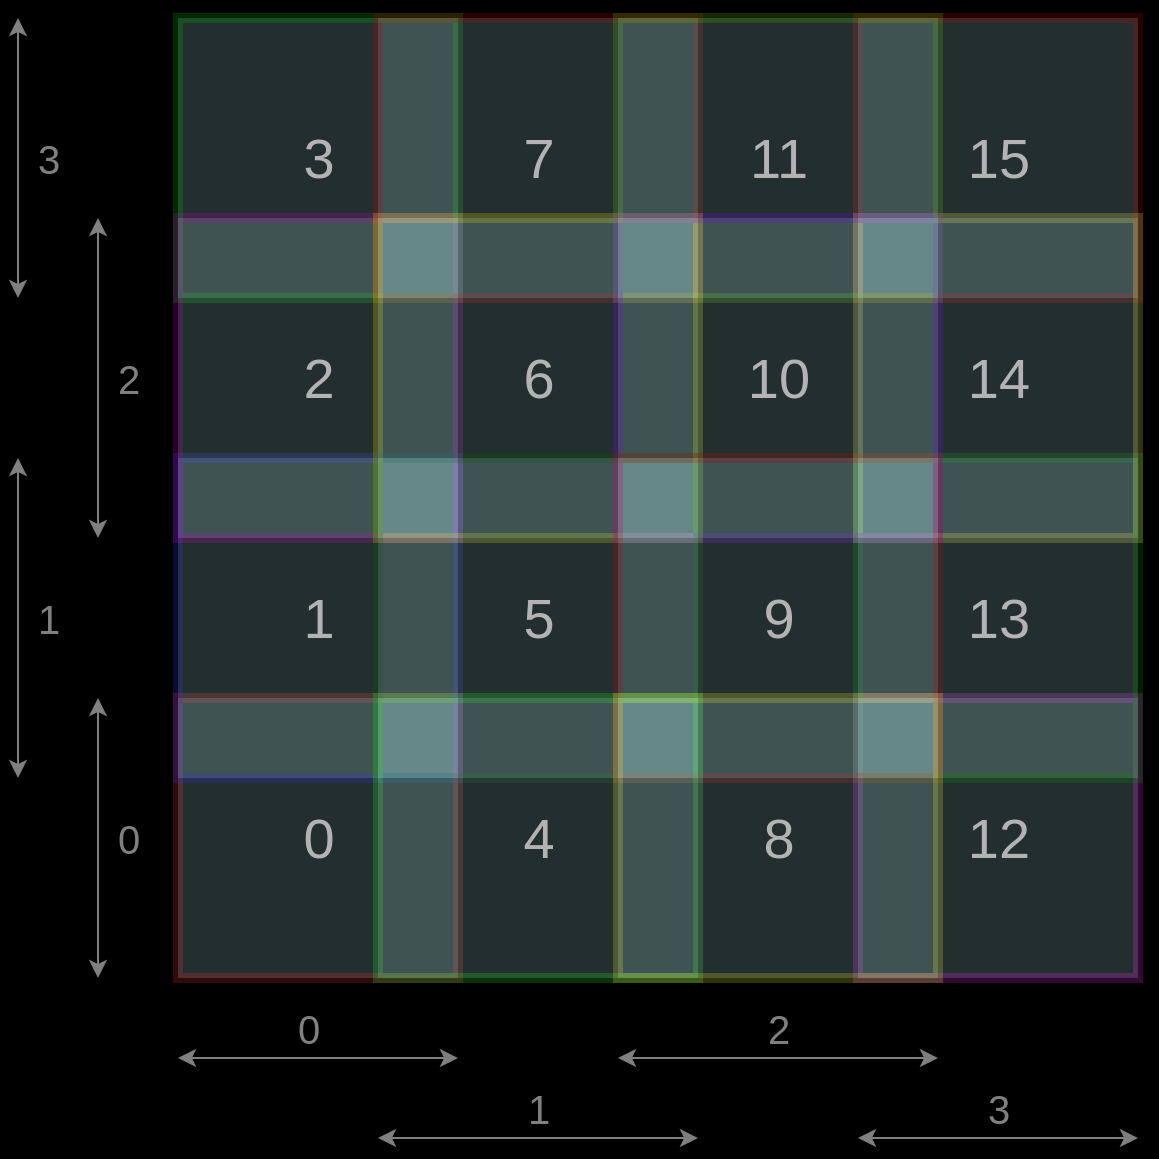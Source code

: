 <mxfile version="16.5.1" type="device" pages="3"><diagram id="4Tep4b-pcYhLLgHeNrJx" name="Page-1"><mxGraphModel dx="1422" dy="878" grid="0" gridSize="10" guides="1" tooltips="1" connect="1" arrows="1" fold="1" page="1" pageScale="1" pageWidth="1169" pageHeight="827" background="#000000" math="0" shadow="0"><root><mxCell id="0"/><mxCell id="1" parent="0"/><mxCell id="aoGlO99CDFNKqplahdzo-9" value="" style="whiteSpace=wrap;html=1;aspect=fixed;shadow=0;strokeColor=#FF3333;strokeWidth=5;fillColor=#b0e3e6;opacity=20;glass=0;rounded=0;gradientColor=none;" parent="1" vertex="1"><mxGeometry x="160" y="460" width="140" height="140" as="geometry"/></mxCell><mxCell id="aoGlO99CDFNKqplahdzo-13" value="" style="whiteSpace=wrap;html=1;aspect=fixed;shadow=0;strokeColor=#00CC00;strokeWidth=5;fillColor=#b0e3e6;opacity=20;rounded=0;" parent="1" vertex="1"><mxGeometry x="160" y="120" width="140" height="140" as="geometry"/></mxCell><mxCell id="aoGlO99CDFNKqplahdzo-18" value="" style="whiteSpace=wrap;html=1;aspect=fixed;shadow=0;strokeColor=#FF33FF;strokeWidth=5;fillColor=#b0e3e6;opacity=20;rounded=0;" parent="1" vertex="1"><mxGeometry x="500" y="460" width="140" height="140" as="geometry"/></mxCell><mxCell id="aoGlO99CDFNKqplahdzo-19" value="" style="whiteSpace=wrap;html=1;aspect=fixed;shadow=0;strokeColor=#CC0000;strokeWidth=5;fillColor=#b0e3e6;opacity=20;rounded=0;" parent="1" vertex="1"><mxGeometry x="500" y="120" width="140" height="140" as="geometry"/></mxCell><mxCell id="aoGlO99CDFNKqplahdzo-23" value="" style="rounded=0;whiteSpace=wrap;html=1;shadow=0;strokeColor=#3333FF;strokeWidth=5;fillColor=#b0e3e6;opacity=20;" parent="1" vertex="1"><mxGeometry x="160" y="340" width="140" height="160" as="geometry"/></mxCell><mxCell id="aoGlO99CDFNKqplahdzo-24" value="" style="rounded=0;whiteSpace=wrap;html=1;shadow=0;strokeColor=#009900;strokeWidth=5;fillColor=#b0e3e6;opacity=20;" parent="1" vertex="1"><mxGeometry x="500" y="340" width="140" height="160" as="geometry"/></mxCell><mxCell id="aoGlO99CDFNKqplahdzo-26" value="" style="rounded=0;whiteSpace=wrap;html=1;shadow=0;strokeColor=#CC00CC;strokeWidth=5;fillColor=#b0e3e6;opacity=20;" parent="1" vertex="1"><mxGeometry x="160" y="220" width="140" height="160" as="geometry"/></mxCell><mxCell id="aoGlO99CDFNKqplahdzo-27" value="" style="rounded=0;whiteSpace=wrap;html=1;shadow=0;strokeColor=#FFFF66;strokeWidth=5;fillColor=#b0e3e6;opacity=20;" parent="1" vertex="1"><mxGeometry x="500" y="220" width="140" height="160" as="geometry"/></mxCell><mxCell id="aoGlO99CDFNKqplahdzo-29" value="" style="rounded=0;whiteSpace=wrap;html=1;shadow=0;strokeColor=#CC0000;strokeWidth=5;fillColor=#b0e3e6;opacity=20;" parent="1" vertex="1"><mxGeometry x="260" y="120" width="160" height="140" as="geometry"/></mxCell><mxCell id="aoGlO99CDFNKqplahdzo-30" value="" style="rounded=0;whiteSpace=wrap;html=1;shadow=0;strokeColor=#66CC00;strokeWidth=5;fillColor=#b0e3e6;opacity=20;" parent="1" vertex="1"><mxGeometry x="380" y="120" width="160" height="140" as="geometry"/></mxCell><mxCell id="aoGlO99CDFNKqplahdzo-31" value="" style="rounded=0;whiteSpace=wrap;html=1;shadow=0;strokeColor=#FFFF00;strokeWidth=5;fillColor=#b0e3e6;opacity=20;" parent="1" vertex="1"><mxGeometry x="260" y="220" width="160" height="160" as="geometry"/></mxCell><mxCell id="aoGlO99CDFNKqplahdzo-32" value="" style="rounded=0;whiteSpace=wrap;html=1;shadow=0;strokeColor=#7F00FF;strokeWidth=5;fillColor=#b0e3e6;opacity=20;" parent="1" vertex="1"><mxGeometry x="380" y="220" width="160" height="160" as="geometry"/></mxCell><mxCell id="aoGlO99CDFNKqplahdzo-33" value="" style="rounded=0;whiteSpace=wrap;html=1;shadow=0;strokeColor=#006600;strokeWidth=5;fillColor=#b0e3e6;opacity=20;labelBorderColor=none;" parent="1" vertex="1"><mxGeometry x="260" y="340" width="160" height="160" as="geometry"/></mxCell><mxCell id="aoGlO99CDFNKqplahdzo-34" value="" style="rounded=0;whiteSpace=wrap;html=1;shadow=0;strokeColor=#CC0000;strokeWidth=5;fillColor=#b0e3e6;opacity=20;" parent="1" vertex="1"><mxGeometry x="380" y="340" width="160" height="160" as="geometry"/></mxCell><mxCell id="aoGlO99CDFNKqplahdzo-35" value="" style="rounded=0;whiteSpace=wrap;html=1;shadow=0;strokeColor=#33FF33;strokeWidth=5;fillColor=#b0e3e6;opacity=20;" parent="1" vertex="1"><mxGeometry x="260" y="460" width="160" height="140" as="geometry"/></mxCell><mxCell id="aoGlO99CDFNKqplahdzo-36" value="" style="rounded=0;whiteSpace=wrap;html=1;shadow=0;strokeColor=#FFFF33;strokeWidth=5;fillColor=#b0e3e6;opacity=20;" parent="1" vertex="1"><mxGeometry x="380" y="460" width="160" height="140" as="geometry"/></mxCell><mxCell id="aoGlO99CDFNKqplahdzo-37" value="" style="endArrow=classic;startArrow=classic;html=1;shadow=0;strokeColor=#808080;" parent="1" edge="1"><mxGeometry width="50" height="50" relative="1" as="geometry"><mxPoint x="160" y="640" as="sourcePoint"/><mxPoint x="300" y="640" as="targetPoint"/><Array as="points"/></mxGeometry></mxCell><mxCell id="aoGlO99CDFNKqplahdzo-38" value="" style="endArrow=classic;startArrow=classic;html=1;shadow=0;strokeColor=#808080;" parent="1" edge="1"><mxGeometry width="50" height="50" relative="1" as="geometry"><mxPoint x="500" y="680" as="sourcePoint"/><mxPoint x="640" y="680" as="targetPoint"/><Array as="points"/></mxGeometry></mxCell><mxCell id="aoGlO99CDFNKqplahdzo-39" value="" style="endArrow=classic;startArrow=classic;html=1;shadow=0;strokeColor=#808080;" parent="1" edge="1"><mxGeometry width="50" height="50" relative="1" as="geometry"><mxPoint x="380" y="640" as="sourcePoint"/><mxPoint x="540" y="640" as="targetPoint"/><Array as="points"/></mxGeometry></mxCell><mxCell id="aoGlO99CDFNKqplahdzo-40" value="" style="endArrow=classic;startArrow=classic;html=1;shadow=0;strokeColor=#808080;" parent="1" edge="1"><mxGeometry width="50" height="50" relative="1" as="geometry"><mxPoint x="260" y="680" as="sourcePoint"/><mxPoint x="420" y="680" as="targetPoint"/><Array as="points"/></mxGeometry></mxCell><mxCell id="aoGlO99CDFNKqplahdzo-48" value="" style="endArrow=classic;startArrow=classic;html=1;shadow=0;strokeColor=#808080;" parent="1" edge="1"><mxGeometry width="50" height="50" relative="1" as="geometry"><mxPoint x="120.0" y="600" as="sourcePoint"/><mxPoint x="120.0" y="460" as="targetPoint"/><Array as="points"/></mxGeometry></mxCell><mxCell id="aoGlO99CDFNKqplahdzo-49" value="" style="endArrow=classic;startArrow=classic;html=1;shadow=0;strokeColor=#808080;" parent="1" edge="1"><mxGeometry width="50" height="50" relative="1" as="geometry"><mxPoint x="80.0" y="260" as="sourcePoint"/><mxPoint x="80.0" y="120" as="targetPoint"/><Array as="points"/></mxGeometry></mxCell><mxCell id="aoGlO99CDFNKqplahdzo-50" value="" style="endArrow=classic;startArrow=classic;html=1;shadow=0;strokeColor=#808080;" parent="1" edge="1"><mxGeometry width="50" height="50" relative="1" as="geometry"><mxPoint x="120.0" y="380" as="sourcePoint"/><mxPoint x="120.0" y="220" as="targetPoint"/><Array as="points"/></mxGeometry></mxCell><mxCell id="aoGlO99CDFNKqplahdzo-51" value="" style="endArrow=classic;startArrow=classic;html=1;shadow=0;strokeColor=#808080;" parent="1" edge="1"><mxGeometry width="50" height="50" relative="1" as="geometry"><mxPoint x="80.0" y="500" as="sourcePoint"/><mxPoint x="80.0" y="340" as="targetPoint"/><Array as="points"/></mxGeometry></mxCell><mxCell id="aoGlO99CDFNKqplahdzo-53" value="0" style="text;html=1;align=center;verticalAlign=middle;resizable=0;points=[];autosize=1;strokeColor=none;fillColor=none;fontSize=20;fontColor=#808080;" parent="1" vertex="1"><mxGeometry x="210" y="610" width="30" height="30" as="geometry"/></mxCell><mxCell id="aoGlO99CDFNKqplahdzo-54" value="1" style="text;html=1;align=center;verticalAlign=middle;resizable=0;points=[];autosize=1;strokeColor=none;fillColor=none;fontSize=20;fontColor=#808080;" parent="1" vertex="1"><mxGeometry x="325" y="650" width="30" height="30" as="geometry"/></mxCell><mxCell id="aoGlO99CDFNKqplahdzo-55" value="2" style="text;html=1;align=center;verticalAlign=middle;resizable=0;points=[];autosize=1;strokeColor=none;fillColor=none;fontSize=20;fontColor=#808080;" parent="1" vertex="1"><mxGeometry x="445" y="610" width="30" height="30" as="geometry"/></mxCell><mxCell id="aoGlO99CDFNKqplahdzo-56" value="3" style="text;html=1;align=center;verticalAlign=middle;resizable=0;points=[];autosize=1;strokeColor=none;fillColor=none;fontSize=20;fontColor=#808080;" parent="1" vertex="1"><mxGeometry x="555" y="650" width="30" height="30" as="geometry"/></mxCell><mxCell id="aoGlO99CDFNKqplahdzo-57" value="0" style="text;html=1;align=center;verticalAlign=middle;resizable=0;points=[];autosize=1;strokeColor=none;fillColor=none;fontSize=20;fontColor=#808080;" parent="1" vertex="1"><mxGeometry x="120" y="515" width="30" height="30" as="geometry"/></mxCell><mxCell id="aoGlO99CDFNKqplahdzo-58" value="1" style="text;html=1;align=center;verticalAlign=middle;resizable=0;points=[];autosize=1;strokeColor=none;fillColor=none;fontSize=20;fontColor=#808080;" parent="1" vertex="1"><mxGeometry x="80" y="405" width="30" height="30" as="geometry"/></mxCell><mxCell id="aoGlO99CDFNKqplahdzo-59" value="2" style="text;html=1;align=center;verticalAlign=middle;resizable=0;points=[];autosize=1;strokeColor=none;fillColor=none;fontSize=20;fontColor=#808080;" parent="1" vertex="1"><mxGeometry x="120" y="285" width="30" height="30" as="geometry"/></mxCell><mxCell id="aoGlO99CDFNKqplahdzo-60" value="3" style="text;html=1;align=center;verticalAlign=middle;resizable=0;points=[];autosize=1;strokeColor=none;fillColor=none;fontSize=20;fontColor=#808080;" parent="1" vertex="1"><mxGeometry x="80" y="175" width="30" height="30" as="geometry"/></mxCell><mxCell id="aoGlO99CDFNKqplahdzo-61" value="0" style="text;html=1;align=center;verticalAlign=middle;resizable=0;points=[];autosize=1;strokeColor=none;fillColor=none;fontSize=28;fontColor=#B3B3B3;" parent="1" vertex="1"><mxGeometry x="215" y="510" width="30" height="40" as="geometry"/></mxCell><mxCell id="aoGlO99CDFNKqplahdzo-62" value="4" style="text;html=1;align=center;verticalAlign=middle;resizable=0;points=[];autosize=1;strokeColor=none;fillColor=none;fontSize=28;fontColor=#B3B3B3;" parent="1" vertex="1"><mxGeometry x="325" y="510" width="30" height="40" as="geometry"/></mxCell><mxCell id="aoGlO99CDFNKqplahdzo-63" value="8" style="text;html=1;align=center;verticalAlign=middle;resizable=0;points=[];autosize=1;strokeColor=none;fillColor=none;fontSize=28;fontColor=#B3B3B3;" parent="1" vertex="1"><mxGeometry x="445" y="510" width="30" height="40" as="geometry"/></mxCell><mxCell id="aoGlO99CDFNKqplahdzo-64" value="12" style="text;html=1;align=center;verticalAlign=middle;resizable=0;points=[];autosize=1;strokeColor=none;fillColor=none;fontSize=28;fontColor=#B3B3B3;" parent="1" vertex="1"><mxGeometry x="545" y="510" width="50" height="40" as="geometry"/></mxCell><mxCell id="aoGlO99CDFNKqplahdzo-65" value="1" style="text;html=1;align=center;verticalAlign=middle;resizable=0;points=[];autosize=1;strokeColor=none;fillColor=none;fontSize=28;fontColor=#B3B3B3;" parent="1" vertex="1"><mxGeometry x="215" y="400" width="30" height="40" as="geometry"/></mxCell><mxCell id="aoGlO99CDFNKqplahdzo-66" value="5" style="text;html=1;align=center;verticalAlign=middle;resizable=0;points=[];autosize=1;strokeColor=none;fillColor=none;fontSize=28;fontColor=#B3B3B3;" parent="1" vertex="1"><mxGeometry x="325" y="400" width="30" height="40" as="geometry"/></mxCell><mxCell id="aoGlO99CDFNKqplahdzo-67" value="9" style="text;html=1;align=center;verticalAlign=middle;resizable=0;points=[];autosize=1;strokeColor=none;fillColor=none;fontSize=28;fontColor=#B3B3B3;" parent="1" vertex="1"><mxGeometry x="445" y="400" width="30" height="40" as="geometry"/></mxCell><mxCell id="aoGlO99CDFNKqplahdzo-68" value="13" style="text;html=1;align=center;verticalAlign=middle;resizable=0;points=[];autosize=1;strokeColor=none;fillColor=none;fontSize=28;fontColor=#B3B3B3;" parent="1" vertex="1"><mxGeometry x="545" y="400" width="50" height="40" as="geometry"/></mxCell><mxCell id="aoGlO99CDFNKqplahdzo-69" value="2" style="text;html=1;align=center;verticalAlign=middle;resizable=0;points=[];autosize=1;strokeColor=none;fillColor=none;fontSize=28;fontColor=#B3B3B3;" parent="1" vertex="1"><mxGeometry x="215" y="280" width="30" height="40" as="geometry"/></mxCell><mxCell id="aoGlO99CDFNKqplahdzo-70" value="6" style="text;html=1;align=center;verticalAlign=middle;resizable=0;points=[];autosize=1;strokeColor=none;fillColor=none;fontSize=28;fontColor=#B3B3B3;" parent="1" vertex="1"><mxGeometry x="325" y="280" width="30" height="40" as="geometry"/></mxCell><mxCell id="aoGlO99CDFNKqplahdzo-71" value="10" style="text;html=1;align=center;verticalAlign=middle;resizable=0;points=[];autosize=1;strokeColor=none;fillColor=none;fontSize=28;fontColor=#B3B3B3;" parent="1" vertex="1"><mxGeometry x="435" y="280" width="50" height="40" as="geometry"/></mxCell><mxCell id="aoGlO99CDFNKqplahdzo-72" value="14" style="text;html=1;align=center;verticalAlign=middle;resizable=0;points=[];autosize=1;strokeColor=none;fillColor=none;fontSize=28;fontColor=#B3B3B3;" parent="1" vertex="1"><mxGeometry x="545" y="280" width="50" height="40" as="geometry"/></mxCell><mxCell id="aoGlO99CDFNKqplahdzo-73" value="3" style="text;html=1;align=center;verticalAlign=middle;resizable=0;points=[];autosize=1;strokeColor=none;fillColor=none;fontSize=28;fontColor=#B3B3B3;" parent="1" vertex="1"><mxGeometry x="215" y="170" width="30" height="40" as="geometry"/></mxCell><mxCell id="aoGlO99CDFNKqplahdzo-74" value="7" style="text;html=1;align=center;verticalAlign=middle;resizable=0;points=[];autosize=1;strokeColor=none;fillColor=none;fontSize=28;fontColor=#B3B3B3;" parent="1" vertex="1"><mxGeometry x="325" y="170" width="30" height="40" as="geometry"/></mxCell><mxCell id="aoGlO99CDFNKqplahdzo-75" value="11" style="text;html=1;align=center;verticalAlign=middle;resizable=0;points=[];autosize=1;strokeColor=none;fillColor=none;fontSize=28;fontColor=#B3B3B3;" parent="1" vertex="1"><mxGeometry x="440" y="170" width="40" height="40" as="geometry"/></mxCell><mxCell id="aoGlO99CDFNKqplahdzo-76" value="15" style="text;html=1;align=center;verticalAlign=middle;resizable=0;points=[];autosize=1;strokeColor=none;fillColor=none;fontSize=28;fontColor=#B3B3B3;" parent="1" vertex="1"><mxGeometry x="545" y="170" width="50" height="40" as="geometry"/></mxCell></root></mxGraphModel></diagram><diagram name="Page-2" id="KUk2ACWIil43yJ_tOhFb"><mxGraphModel dx="1422" dy="878" grid="0" gridSize="10" guides="1" tooltips="1" connect="1" arrows="1" fold="1" page="1" pageScale="1" pageWidth="1169" pageHeight="827" background="#000000" math="0" shadow="0"><root><mxCell id="bwBOE135o0wiPsctDuS3-0"/><mxCell id="bwBOE135o0wiPsctDuS3-1" parent="bwBOE135o0wiPsctDuS3-0"/><mxCell id="bwBOE135o0wiPsctDuS3-2" value="" style="whiteSpace=wrap;html=1;aspect=fixed;shadow=0;strokeColor=#FF3333;strokeWidth=5;fillColor=#b0e3e6;opacity=20;glass=0;rounded=0;gradientColor=none;" parent="bwBOE135o0wiPsctDuS3-1" vertex="1"><mxGeometry x="160" y="460" width="140" height="140" as="geometry"/></mxCell><mxCell id="bwBOE135o0wiPsctDuS3-3" value="" style="whiteSpace=wrap;html=1;aspect=fixed;shadow=0;strokeColor=#00CC00;strokeWidth=5;fillColor=#b0e3e6;opacity=20;rounded=0;" parent="bwBOE135o0wiPsctDuS3-1" vertex="1"><mxGeometry x="160" y="120" width="140" height="140" as="geometry"/></mxCell><mxCell id="bwBOE135o0wiPsctDuS3-4" value="" style="whiteSpace=wrap;html=1;aspect=fixed;shadow=0;strokeColor=#FF33FF;strokeWidth=5;fillColor=#b0e3e6;opacity=20;rounded=0;" parent="bwBOE135o0wiPsctDuS3-1" vertex="1"><mxGeometry x="500" y="460" width="140" height="140" as="geometry"/></mxCell><mxCell id="bwBOE135o0wiPsctDuS3-5" value="" style="whiteSpace=wrap;html=1;aspect=fixed;shadow=0;strokeColor=#CC0000;strokeWidth=5;fillColor=#b0e3e6;opacity=20;rounded=0;" parent="bwBOE135o0wiPsctDuS3-1" vertex="1"><mxGeometry x="500" y="120" width="140" height="140" as="geometry"/></mxCell><mxCell id="bwBOE135o0wiPsctDuS3-6" value="" style="rounded=0;whiteSpace=wrap;html=1;shadow=0;strokeColor=#3333FF;strokeWidth=5;fillColor=#b0e3e6;opacity=20;" parent="bwBOE135o0wiPsctDuS3-1" vertex="1"><mxGeometry x="160" y="340" width="140" height="160" as="geometry"/></mxCell><mxCell id="bwBOE135o0wiPsctDuS3-7" value="" style="rounded=0;whiteSpace=wrap;html=1;shadow=0;strokeColor=#009900;strokeWidth=5;fillColor=#b0e3e6;opacity=20;" parent="bwBOE135o0wiPsctDuS3-1" vertex="1"><mxGeometry x="500" y="340" width="140" height="160" as="geometry"/></mxCell><mxCell id="bwBOE135o0wiPsctDuS3-8" value="" style="rounded=0;whiteSpace=wrap;html=1;shadow=0;strokeColor=#CC00CC;strokeWidth=5;fillColor=#b0e3e6;opacity=20;" parent="bwBOE135o0wiPsctDuS3-1" vertex="1"><mxGeometry x="160" y="220" width="140" height="160" as="geometry"/></mxCell><mxCell id="bwBOE135o0wiPsctDuS3-9" value="" style="rounded=0;whiteSpace=wrap;html=1;shadow=0;strokeColor=#FFFF66;strokeWidth=5;fillColor=#b0e3e6;opacity=20;" parent="bwBOE135o0wiPsctDuS3-1" vertex="1"><mxGeometry x="500" y="220" width="140" height="160" as="geometry"/></mxCell><mxCell id="bwBOE135o0wiPsctDuS3-10" value="" style="rounded=0;whiteSpace=wrap;html=1;shadow=0;strokeColor=#CC0000;strokeWidth=5;fillColor=#b0e3e6;opacity=20;" parent="bwBOE135o0wiPsctDuS3-1" vertex="1"><mxGeometry x="260" y="120" width="160" height="140" as="geometry"/></mxCell><mxCell id="bwBOE135o0wiPsctDuS3-11" value="" style="rounded=0;whiteSpace=wrap;html=1;shadow=0;strokeColor=#66CC00;strokeWidth=5;fillColor=#b0e3e6;opacity=20;" parent="bwBOE135o0wiPsctDuS3-1" vertex="1"><mxGeometry x="380" y="120" width="160" height="140" as="geometry"/></mxCell><mxCell id="bwBOE135o0wiPsctDuS3-12" value="" style="rounded=0;whiteSpace=wrap;html=1;shadow=0;strokeColor=#FFFF00;strokeWidth=5;fillColor=#b0e3e6;opacity=20;" parent="bwBOE135o0wiPsctDuS3-1" vertex="1"><mxGeometry x="260" y="220" width="160" height="160" as="geometry"/></mxCell><mxCell id="bwBOE135o0wiPsctDuS3-13" value="" style="rounded=0;whiteSpace=wrap;html=1;shadow=0;strokeColor=#7F00FF;strokeWidth=5;fillColor=#b0e3e6;opacity=20;" parent="bwBOE135o0wiPsctDuS3-1" vertex="1"><mxGeometry x="380" y="220" width="160" height="160" as="geometry"/></mxCell><mxCell id="bwBOE135o0wiPsctDuS3-14" value="" style="rounded=0;whiteSpace=wrap;html=1;shadow=0;strokeColor=#006600;strokeWidth=5;fillColor=#b0e3e6;opacity=20;labelBorderColor=none;" parent="bwBOE135o0wiPsctDuS3-1" vertex="1"><mxGeometry x="260" y="340" width="160" height="160" as="geometry"/></mxCell><mxCell id="bwBOE135o0wiPsctDuS3-15" value="" style="rounded=0;whiteSpace=wrap;html=1;shadow=0;strokeColor=#CC0000;strokeWidth=5;fillColor=#b0e3e6;opacity=20;" parent="bwBOE135o0wiPsctDuS3-1" vertex="1"><mxGeometry x="380" y="340" width="160" height="160" as="geometry"/></mxCell><mxCell id="bwBOE135o0wiPsctDuS3-16" value="" style="rounded=0;whiteSpace=wrap;html=1;shadow=0;strokeColor=#33FF33;strokeWidth=5;fillColor=#b0e3e6;opacity=20;" parent="bwBOE135o0wiPsctDuS3-1" vertex="1"><mxGeometry x="260" y="460" width="160" height="140" as="geometry"/></mxCell><mxCell id="bwBOE135o0wiPsctDuS3-17" value="" style="rounded=0;whiteSpace=wrap;html=1;shadow=0;strokeColor=#FFFF33;strokeWidth=5;fillColor=#b0e3e6;opacity=20;" parent="bwBOE135o0wiPsctDuS3-1" vertex="1"><mxGeometry x="380" y="460" width="160" height="140" as="geometry"/></mxCell><mxCell id="bwBOE135o0wiPsctDuS3-18" value="" style="endArrow=classic;startArrow=classic;html=1;shadow=0;strokeColor=#808080;" parent="bwBOE135o0wiPsctDuS3-1" edge="1"><mxGeometry width="50" height="50" relative="1" as="geometry"><mxPoint x="160" y="640" as="sourcePoint"/><mxPoint x="300" y="640" as="targetPoint"/><Array as="points"/></mxGeometry></mxCell><mxCell id="bwBOE135o0wiPsctDuS3-19" value="" style="endArrow=classic;startArrow=classic;html=1;shadow=0;strokeColor=#808080;" parent="bwBOE135o0wiPsctDuS3-1" edge="1"><mxGeometry width="50" height="50" relative="1" as="geometry"><mxPoint x="500" y="680" as="sourcePoint"/><mxPoint x="640" y="680" as="targetPoint"/><Array as="points"/></mxGeometry></mxCell><mxCell id="bwBOE135o0wiPsctDuS3-20" value="" style="endArrow=classic;startArrow=classic;html=1;shadow=0;strokeColor=#808080;" parent="bwBOE135o0wiPsctDuS3-1" edge="1"><mxGeometry width="50" height="50" relative="1" as="geometry"><mxPoint x="380" y="640" as="sourcePoint"/><mxPoint x="540" y="640" as="targetPoint"/><Array as="points"/></mxGeometry></mxCell><mxCell id="bwBOE135o0wiPsctDuS3-21" value="" style="endArrow=classic;startArrow=classic;html=1;shadow=0;strokeColor=#808080;" parent="bwBOE135o0wiPsctDuS3-1" edge="1"><mxGeometry width="50" height="50" relative="1" as="geometry"><mxPoint x="260" y="680" as="sourcePoint"/><mxPoint x="420" y="680" as="targetPoint"/><Array as="points"/></mxGeometry></mxCell><mxCell id="bwBOE135o0wiPsctDuS3-22" value="" style="endArrow=classic;startArrow=classic;html=1;shadow=0;strokeColor=#808080;" parent="bwBOE135o0wiPsctDuS3-1" edge="1"><mxGeometry width="50" height="50" relative="1" as="geometry"><mxPoint x="120.0" y="600" as="sourcePoint"/><mxPoint x="120.0" y="460" as="targetPoint"/><Array as="points"/></mxGeometry></mxCell><mxCell id="bwBOE135o0wiPsctDuS3-23" value="" style="endArrow=classic;startArrow=classic;html=1;shadow=0;strokeColor=#808080;" parent="bwBOE135o0wiPsctDuS3-1" edge="1"><mxGeometry width="50" height="50" relative="1" as="geometry"><mxPoint x="80.0" y="260" as="sourcePoint"/><mxPoint x="80.0" y="120" as="targetPoint"/><Array as="points"/></mxGeometry></mxCell><mxCell id="bwBOE135o0wiPsctDuS3-24" value="" style="endArrow=classic;startArrow=classic;html=1;shadow=0;strokeColor=#808080;" parent="bwBOE135o0wiPsctDuS3-1" edge="1"><mxGeometry width="50" height="50" relative="1" as="geometry"><mxPoint x="120.0" y="380" as="sourcePoint"/><mxPoint x="120.0" y="220" as="targetPoint"/><Array as="points"/></mxGeometry></mxCell><mxCell id="bwBOE135o0wiPsctDuS3-25" value="" style="endArrow=classic;startArrow=classic;html=1;shadow=0;strokeColor=#808080;" parent="bwBOE135o0wiPsctDuS3-1" edge="1"><mxGeometry width="50" height="50" relative="1" as="geometry"><mxPoint x="80.0" y="500" as="sourcePoint"/><mxPoint x="80.0" y="340" as="targetPoint"/><Array as="points"/></mxGeometry></mxCell><mxCell id="bwBOE135o0wiPsctDuS3-26" value="0" style="text;html=1;align=center;verticalAlign=middle;resizable=0;points=[];autosize=1;strokeColor=none;fillColor=none;fontSize=20;fontColor=#808080;" parent="bwBOE135o0wiPsctDuS3-1" vertex="1"><mxGeometry x="210" y="610" width="30" height="30" as="geometry"/></mxCell><mxCell id="bwBOE135o0wiPsctDuS3-27" value="1" style="text;html=1;align=center;verticalAlign=middle;resizable=0;points=[];autosize=1;strokeColor=none;fillColor=none;fontSize=20;fontColor=#808080;" parent="bwBOE135o0wiPsctDuS3-1" vertex="1"><mxGeometry x="325" y="650" width="30" height="30" as="geometry"/></mxCell><mxCell id="bwBOE135o0wiPsctDuS3-28" value="2" style="text;html=1;align=center;verticalAlign=middle;resizable=0;points=[];autosize=1;strokeColor=none;fillColor=none;fontSize=20;fontColor=#808080;" parent="bwBOE135o0wiPsctDuS3-1" vertex="1"><mxGeometry x="445" y="610" width="30" height="30" as="geometry"/></mxCell><mxCell id="bwBOE135o0wiPsctDuS3-29" value="3" style="text;html=1;align=center;verticalAlign=middle;resizable=0;points=[];autosize=1;strokeColor=none;fillColor=none;fontSize=20;fontColor=#808080;" parent="bwBOE135o0wiPsctDuS3-1" vertex="1"><mxGeometry x="555" y="650" width="30" height="30" as="geometry"/></mxCell><mxCell id="bwBOE135o0wiPsctDuS3-30" value="0" style="text;html=1;align=center;verticalAlign=middle;resizable=0;points=[];autosize=1;strokeColor=none;fillColor=none;fontSize=20;fontColor=#808080;" parent="bwBOE135o0wiPsctDuS3-1" vertex="1"><mxGeometry x="120" y="515" width="30" height="30" as="geometry"/></mxCell><mxCell id="bwBOE135o0wiPsctDuS3-31" value="1" style="text;html=1;align=center;verticalAlign=middle;resizable=0;points=[];autosize=1;strokeColor=none;fillColor=none;fontSize=20;fontColor=#808080;" parent="bwBOE135o0wiPsctDuS3-1" vertex="1"><mxGeometry x="80" y="405" width="30" height="30" as="geometry"/></mxCell><mxCell id="bwBOE135o0wiPsctDuS3-32" value="2" style="text;html=1;align=center;verticalAlign=middle;resizable=0;points=[];autosize=1;strokeColor=none;fillColor=none;fontSize=20;fontColor=#808080;" parent="bwBOE135o0wiPsctDuS3-1" vertex="1"><mxGeometry x="120" y="285" width="30" height="30" as="geometry"/></mxCell><mxCell id="bwBOE135o0wiPsctDuS3-33" value="3" style="text;html=1;align=center;verticalAlign=middle;resizable=0;points=[];autosize=1;strokeColor=none;fillColor=none;fontSize=20;fontColor=#808080;" parent="bwBOE135o0wiPsctDuS3-1" vertex="1"><mxGeometry x="80" y="175" width="30" height="30" as="geometry"/></mxCell><mxCell id="bwBOE135o0wiPsctDuS3-34" value="0" style="text;html=1;align=center;verticalAlign=middle;resizable=0;points=[];autosize=1;strokeColor=none;fillColor=none;fontSize=28;fontColor=#B3B3B3;" parent="bwBOE135o0wiPsctDuS3-1" vertex="1"><mxGeometry x="215" y="510" width="30" height="40" as="geometry"/></mxCell><mxCell id="bwBOE135o0wiPsctDuS3-35" value="4" style="text;html=1;align=center;verticalAlign=middle;resizable=0;points=[];autosize=1;strokeColor=none;fillColor=none;fontSize=28;fontColor=#B3B3B3;" parent="bwBOE135o0wiPsctDuS3-1" vertex="1"><mxGeometry x="325" y="510" width="30" height="40" as="geometry"/></mxCell><mxCell id="bwBOE135o0wiPsctDuS3-36" value="8" style="text;html=1;align=center;verticalAlign=middle;resizable=0;points=[];autosize=1;strokeColor=none;fillColor=none;fontSize=28;fontColor=#B3B3B3;" parent="bwBOE135o0wiPsctDuS3-1" vertex="1"><mxGeometry x="445" y="510" width="30" height="40" as="geometry"/></mxCell><mxCell id="bwBOE135o0wiPsctDuS3-37" value="12" style="text;html=1;align=center;verticalAlign=middle;resizable=0;points=[];autosize=1;strokeColor=none;fillColor=none;fontSize=28;fontColor=#B3B3B3;" parent="bwBOE135o0wiPsctDuS3-1" vertex="1"><mxGeometry x="545" y="510" width="50" height="40" as="geometry"/></mxCell><mxCell id="bwBOE135o0wiPsctDuS3-38" value="1" style="text;html=1;align=center;verticalAlign=middle;resizable=0;points=[];autosize=1;strokeColor=none;fillColor=none;fontSize=28;fontColor=#B3B3B3;" parent="bwBOE135o0wiPsctDuS3-1" vertex="1"><mxGeometry x="215" y="400" width="30" height="40" as="geometry"/></mxCell><mxCell id="bwBOE135o0wiPsctDuS3-39" value="5" style="text;html=1;align=center;verticalAlign=middle;resizable=0;points=[];autosize=1;strokeColor=none;fillColor=none;fontSize=28;fontColor=#B3B3B3;" parent="bwBOE135o0wiPsctDuS3-1" vertex="1"><mxGeometry x="325" y="400" width="30" height="40" as="geometry"/></mxCell><mxCell id="bwBOE135o0wiPsctDuS3-40" value="9" style="text;html=1;align=center;verticalAlign=middle;resizable=0;points=[];autosize=1;strokeColor=none;fillColor=none;fontSize=28;fontColor=#B3B3B3;" parent="bwBOE135o0wiPsctDuS3-1" vertex="1"><mxGeometry x="445" y="400" width="30" height="40" as="geometry"/></mxCell><mxCell id="bwBOE135o0wiPsctDuS3-41" value="13" style="text;html=1;align=center;verticalAlign=middle;resizable=0;points=[];autosize=1;strokeColor=none;fillColor=none;fontSize=28;fontColor=#B3B3B3;" parent="bwBOE135o0wiPsctDuS3-1" vertex="1"><mxGeometry x="545" y="400" width="50" height="40" as="geometry"/></mxCell><mxCell id="bwBOE135o0wiPsctDuS3-42" value="2" style="text;html=1;align=center;verticalAlign=middle;resizable=0;points=[];autosize=1;strokeColor=none;fillColor=none;fontSize=28;fontColor=#B3B3B3;" parent="bwBOE135o0wiPsctDuS3-1" vertex="1"><mxGeometry x="215" y="280" width="30" height="40" as="geometry"/></mxCell><mxCell id="bwBOE135o0wiPsctDuS3-43" value="6" style="text;html=1;align=center;verticalAlign=middle;resizable=0;points=[];autosize=1;strokeColor=none;fillColor=none;fontSize=28;fontColor=#B3B3B3;" parent="bwBOE135o0wiPsctDuS3-1" vertex="1"><mxGeometry x="325" y="280" width="30" height="40" as="geometry"/></mxCell><mxCell id="bwBOE135o0wiPsctDuS3-44" value="10" style="text;html=1;align=center;verticalAlign=middle;resizable=0;points=[];autosize=1;strokeColor=none;fillColor=none;fontSize=28;fontColor=#B3B3B3;" parent="bwBOE135o0wiPsctDuS3-1" vertex="1"><mxGeometry x="435" y="280" width="50" height="40" as="geometry"/></mxCell><mxCell id="bwBOE135o0wiPsctDuS3-45" value="14" style="text;html=1;align=center;verticalAlign=middle;resizable=0;points=[];autosize=1;strokeColor=none;fillColor=none;fontSize=28;fontColor=#B3B3B3;" parent="bwBOE135o0wiPsctDuS3-1" vertex="1"><mxGeometry x="545" y="280" width="50" height="40" as="geometry"/></mxCell><mxCell id="bwBOE135o0wiPsctDuS3-46" value="3" style="text;html=1;align=center;verticalAlign=middle;resizable=0;points=[];autosize=1;strokeColor=none;fillColor=none;fontSize=28;fontColor=#B3B3B3;" parent="bwBOE135o0wiPsctDuS3-1" vertex="1"><mxGeometry x="215" y="170" width="30" height="40" as="geometry"/></mxCell><mxCell id="bwBOE135o0wiPsctDuS3-47" value="7" style="text;html=1;align=center;verticalAlign=middle;resizable=0;points=[];autosize=1;strokeColor=none;fillColor=none;fontSize=28;fontColor=#B3B3B3;" parent="bwBOE135o0wiPsctDuS3-1" vertex="1"><mxGeometry x="325" y="170" width="30" height="40" as="geometry"/></mxCell><mxCell id="bwBOE135o0wiPsctDuS3-48" value="11" style="text;html=1;align=center;verticalAlign=middle;resizable=0;points=[];autosize=1;strokeColor=none;fillColor=none;fontSize=28;fontColor=#B3B3B3;" parent="bwBOE135o0wiPsctDuS3-1" vertex="1"><mxGeometry x="440" y="170" width="40" height="40" as="geometry"/></mxCell><mxCell id="bwBOE135o0wiPsctDuS3-49" value="15" style="text;html=1;align=center;verticalAlign=middle;resizable=0;points=[];autosize=1;strokeColor=none;fillColor=none;fontSize=28;fontColor=#B3B3B3;" parent="bwBOE135o0wiPsctDuS3-1" vertex="1"><mxGeometry x="545" y="170" width="50" height="40" as="geometry"/></mxCell><mxCell id="4F5AtQpuKmYD48pzaPsn-0" value="" style="ellipse;whiteSpace=wrap;html=1;aspect=fixed;fillColor=#FFCCCC;" parent="bwBOE135o0wiPsctDuS3-1" vertex="1"><mxGeometry x="390" y="350" width="20" height="20" as="geometry"/></mxCell></root></mxGraphModel></diagram><diagram name="Page-3" id="9mjkv6KPFSPbkHjyx5X3"><mxGraphModel dx="331" dy="204" grid="0" gridSize="10" guides="1" tooltips="1" connect="1" arrows="1" fold="1" page="1" pageScale="1" pageWidth="1169" pageHeight="827" background="#000000" math="0" shadow="0"><root><mxCell id="pcW1eXLQZVo7ACGQ8k1Z-0"/><mxCell id="pcW1eXLQZVo7ACGQ8k1Z-1" parent="pcW1eXLQZVo7ACGQ8k1Z-0"/><mxCell id="pcW1eXLQZVo7ACGQ8k1Z-2" value="" style="whiteSpace=wrap;html=1;aspect=fixed;shadow=0;strokeColor=#FF3333;strokeWidth=5;fillColor=#b0e3e6;opacity=20;glass=0;rounded=0;gradientColor=none;" vertex="1" parent="pcW1eXLQZVo7ACGQ8k1Z-1"><mxGeometry x="160" y="460" width="140" height="140" as="geometry"/></mxCell><mxCell id="pcW1eXLQZVo7ACGQ8k1Z-3" value="" style="whiteSpace=wrap;html=1;aspect=fixed;shadow=0;strokeColor=#00CC00;strokeWidth=5;fillColor=#b0e3e6;opacity=20;rounded=0;" vertex="1" parent="pcW1eXLQZVo7ACGQ8k1Z-1"><mxGeometry x="160" y="120" width="140" height="140" as="geometry"/></mxCell><mxCell id="pcW1eXLQZVo7ACGQ8k1Z-4" value="" style="whiteSpace=wrap;html=1;aspect=fixed;shadow=0;strokeColor=#FF33FF;strokeWidth=5;fillColor=#b0e3e6;opacity=20;rounded=0;" vertex="1" parent="pcW1eXLQZVo7ACGQ8k1Z-1"><mxGeometry x="500" y="460" width="140" height="140" as="geometry"/></mxCell><mxCell id="pcW1eXLQZVo7ACGQ8k1Z-5" value="" style="whiteSpace=wrap;html=1;aspect=fixed;shadow=0;strokeColor=#CC0000;strokeWidth=5;fillColor=#b0e3e6;opacity=20;rounded=0;" vertex="1" parent="pcW1eXLQZVo7ACGQ8k1Z-1"><mxGeometry x="500" y="120" width="140" height="140" as="geometry"/></mxCell><mxCell id="pcW1eXLQZVo7ACGQ8k1Z-6" value="" style="rounded=0;whiteSpace=wrap;html=1;shadow=0;strokeColor=#3333FF;strokeWidth=5;fillColor=#b0e3e6;opacity=20;" vertex="1" parent="pcW1eXLQZVo7ACGQ8k1Z-1"><mxGeometry x="160" y="340" width="140" height="160" as="geometry"/></mxCell><mxCell id="pcW1eXLQZVo7ACGQ8k1Z-7" value="" style="rounded=0;whiteSpace=wrap;html=1;shadow=0;strokeColor=#009900;strokeWidth=5;fillColor=#b0e3e6;opacity=20;" vertex="1" parent="pcW1eXLQZVo7ACGQ8k1Z-1"><mxGeometry x="500" y="340" width="140" height="160" as="geometry"/></mxCell><mxCell id="pcW1eXLQZVo7ACGQ8k1Z-8" value="" style="rounded=0;whiteSpace=wrap;html=1;shadow=0;strokeColor=#CC00CC;strokeWidth=5;fillColor=#b0e3e6;opacity=20;" vertex="1" parent="pcW1eXLQZVo7ACGQ8k1Z-1"><mxGeometry x="160" y="220" width="140" height="160" as="geometry"/></mxCell><mxCell id="pcW1eXLQZVo7ACGQ8k1Z-9" value="" style="rounded=0;whiteSpace=wrap;html=1;shadow=0;strokeColor=#FFFF66;strokeWidth=5;fillColor=#b0e3e6;opacity=20;" vertex="1" parent="pcW1eXLQZVo7ACGQ8k1Z-1"><mxGeometry x="500" y="220" width="140" height="160" as="geometry"/></mxCell><mxCell id="pcW1eXLQZVo7ACGQ8k1Z-10" value="" style="rounded=0;whiteSpace=wrap;html=1;shadow=0;strokeColor=#CC0000;strokeWidth=5;fillColor=#b0e3e6;opacity=20;" vertex="1" parent="pcW1eXLQZVo7ACGQ8k1Z-1"><mxGeometry x="260" y="120" width="160" height="140" as="geometry"/></mxCell><mxCell id="pcW1eXLQZVo7ACGQ8k1Z-11" value="" style="rounded=0;whiteSpace=wrap;html=1;shadow=0;strokeColor=#66CC00;strokeWidth=5;fillColor=#b0e3e6;opacity=20;" vertex="1" parent="pcW1eXLQZVo7ACGQ8k1Z-1"><mxGeometry x="380" y="120" width="160" height="140" as="geometry"/></mxCell><mxCell id="pcW1eXLQZVo7ACGQ8k1Z-12" value="" style="rounded=0;whiteSpace=wrap;html=1;shadow=0;strokeColor=#FFFF00;strokeWidth=5;fillColor=#b0e3e6;opacity=20;" vertex="1" parent="pcW1eXLQZVo7ACGQ8k1Z-1"><mxGeometry x="260" y="220" width="160" height="160" as="geometry"/></mxCell><mxCell id="pcW1eXLQZVo7ACGQ8k1Z-13" value="" style="rounded=0;whiteSpace=wrap;html=1;shadow=0;strokeColor=#7F00FF;strokeWidth=5;fillColor=#b0e3e6;opacity=20;" vertex="1" parent="pcW1eXLQZVo7ACGQ8k1Z-1"><mxGeometry x="380" y="220" width="160" height="160" as="geometry"/></mxCell><mxCell id="pcW1eXLQZVo7ACGQ8k1Z-14" value="" style="rounded=0;whiteSpace=wrap;html=1;shadow=0;strokeColor=#006600;strokeWidth=5;fillColor=#b0e3e6;opacity=20;labelBorderColor=none;" vertex="1" parent="pcW1eXLQZVo7ACGQ8k1Z-1"><mxGeometry x="260" y="340" width="160" height="160" as="geometry"/></mxCell><mxCell id="pcW1eXLQZVo7ACGQ8k1Z-15" value="" style="rounded=0;whiteSpace=wrap;html=1;shadow=0;strokeColor=#CC0000;strokeWidth=5;fillColor=#b0e3e6;opacity=20;" vertex="1" parent="pcW1eXLQZVo7ACGQ8k1Z-1"><mxGeometry x="380" y="340" width="160" height="160" as="geometry"/></mxCell><mxCell id="pcW1eXLQZVo7ACGQ8k1Z-16" value="" style="rounded=0;whiteSpace=wrap;html=1;shadow=0;strokeColor=#33FF33;strokeWidth=5;fillColor=#b0e3e6;opacity=20;" vertex="1" parent="pcW1eXLQZVo7ACGQ8k1Z-1"><mxGeometry x="260" y="460" width="160" height="140" as="geometry"/></mxCell><mxCell id="pcW1eXLQZVo7ACGQ8k1Z-17" value="" style="rounded=0;whiteSpace=wrap;html=1;shadow=0;strokeColor=#FFFF33;strokeWidth=5;fillColor=#b0e3e6;opacity=20;" vertex="1" parent="pcW1eXLQZVo7ACGQ8k1Z-1"><mxGeometry x="380" y="460" width="160" height="140" as="geometry"/></mxCell><mxCell id="pcW1eXLQZVo7ACGQ8k1Z-18" value="" style="endArrow=classic;startArrow=classic;html=1;shadow=0;strokeColor=#808080;" edge="1" parent="pcW1eXLQZVo7ACGQ8k1Z-1"><mxGeometry width="50" height="50" relative="1" as="geometry"><mxPoint x="160" y="640" as="sourcePoint"/><mxPoint x="300" y="640" as="targetPoint"/><Array as="points"/></mxGeometry></mxCell><mxCell id="pcW1eXLQZVo7ACGQ8k1Z-19" value="" style="endArrow=classic;startArrow=classic;html=1;shadow=0;strokeColor=#808080;" edge="1" parent="pcW1eXLQZVo7ACGQ8k1Z-1"><mxGeometry width="50" height="50" relative="1" as="geometry"><mxPoint x="500" y="680" as="sourcePoint"/><mxPoint x="640" y="680" as="targetPoint"/><Array as="points"/></mxGeometry></mxCell><mxCell id="pcW1eXLQZVo7ACGQ8k1Z-20" value="" style="endArrow=classic;startArrow=classic;html=1;shadow=0;strokeColor=#808080;" edge="1" parent="pcW1eXLQZVo7ACGQ8k1Z-1"><mxGeometry width="50" height="50" relative="1" as="geometry"><mxPoint x="380" y="640" as="sourcePoint"/><mxPoint x="540" y="640" as="targetPoint"/><Array as="points"/></mxGeometry></mxCell><mxCell id="pcW1eXLQZVo7ACGQ8k1Z-21" value="" style="endArrow=classic;startArrow=classic;html=1;shadow=0;strokeColor=#808080;" edge="1" parent="pcW1eXLQZVo7ACGQ8k1Z-1"><mxGeometry width="50" height="50" relative="1" as="geometry"><mxPoint x="260" y="680" as="sourcePoint"/><mxPoint x="420" y="680" as="targetPoint"/><Array as="points"/></mxGeometry></mxCell><mxCell id="pcW1eXLQZVo7ACGQ8k1Z-22" value="" style="endArrow=classic;startArrow=classic;html=1;shadow=0;strokeColor=#808080;" edge="1" parent="pcW1eXLQZVo7ACGQ8k1Z-1"><mxGeometry width="50" height="50" relative="1" as="geometry"><mxPoint x="120.0" y="600" as="sourcePoint"/><mxPoint x="120.0" y="460" as="targetPoint"/><Array as="points"/></mxGeometry></mxCell><mxCell id="pcW1eXLQZVo7ACGQ8k1Z-23" value="" style="endArrow=classic;startArrow=classic;html=1;shadow=0;strokeColor=#808080;" edge="1" parent="pcW1eXLQZVo7ACGQ8k1Z-1"><mxGeometry width="50" height="50" relative="1" as="geometry"><mxPoint x="80.0" y="260" as="sourcePoint"/><mxPoint x="80.0" y="120" as="targetPoint"/><Array as="points"/></mxGeometry></mxCell><mxCell id="pcW1eXLQZVo7ACGQ8k1Z-24" value="" style="endArrow=classic;startArrow=classic;html=1;shadow=0;strokeColor=#808080;" edge="1" parent="pcW1eXLQZVo7ACGQ8k1Z-1"><mxGeometry width="50" height="50" relative="1" as="geometry"><mxPoint x="120.0" y="380" as="sourcePoint"/><mxPoint x="120.0" y="220" as="targetPoint"/><Array as="points"/></mxGeometry></mxCell><mxCell id="pcW1eXLQZVo7ACGQ8k1Z-25" value="" style="endArrow=classic;startArrow=classic;html=1;shadow=0;strokeColor=#808080;" edge="1" parent="pcW1eXLQZVo7ACGQ8k1Z-1"><mxGeometry width="50" height="50" relative="1" as="geometry"><mxPoint x="80.0" y="500" as="sourcePoint"/><mxPoint x="80.0" y="340" as="targetPoint"/><Array as="points"/></mxGeometry></mxCell><mxCell id="pcW1eXLQZVo7ACGQ8k1Z-26" value="0" style="text;html=1;align=center;verticalAlign=middle;resizable=0;points=[];autosize=1;strokeColor=none;fillColor=none;fontSize=20;fontColor=#808080;" vertex="1" parent="pcW1eXLQZVo7ACGQ8k1Z-1"><mxGeometry x="210" y="610" width="30" height="30" as="geometry"/></mxCell><mxCell id="pcW1eXLQZVo7ACGQ8k1Z-27" value="1" style="text;html=1;align=center;verticalAlign=middle;resizable=0;points=[];autosize=1;strokeColor=none;fillColor=none;fontSize=20;fontColor=#808080;" vertex="1" parent="pcW1eXLQZVo7ACGQ8k1Z-1"><mxGeometry x="325" y="650" width="30" height="30" as="geometry"/></mxCell><mxCell id="pcW1eXLQZVo7ACGQ8k1Z-28" value="2" style="text;html=1;align=center;verticalAlign=middle;resizable=0;points=[];autosize=1;strokeColor=none;fillColor=none;fontSize=20;fontColor=#808080;" vertex="1" parent="pcW1eXLQZVo7ACGQ8k1Z-1"><mxGeometry x="445" y="610" width="30" height="30" as="geometry"/></mxCell><mxCell id="pcW1eXLQZVo7ACGQ8k1Z-29" value="3" style="text;html=1;align=center;verticalAlign=middle;resizable=0;points=[];autosize=1;strokeColor=none;fillColor=none;fontSize=20;fontColor=#808080;" vertex="1" parent="pcW1eXLQZVo7ACGQ8k1Z-1"><mxGeometry x="555" y="650" width="30" height="30" as="geometry"/></mxCell><mxCell id="pcW1eXLQZVo7ACGQ8k1Z-30" value="0" style="text;html=1;align=center;verticalAlign=middle;resizable=0;points=[];autosize=1;strokeColor=none;fillColor=none;fontSize=20;fontColor=#808080;" vertex="1" parent="pcW1eXLQZVo7ACGQ8k1Z-1"><mxGeometry x="120" y="515" width="30" height="30" as="geometry"/></mxCell><mxCell id="pcW1eXLQZVo7ACGQ8k1Z-31" value="1" style="text;html=1;align=center;verticalAlign=middle;resizable=0;points=[];autosize=1;strokeColor=none;fillColor=none;fontSize=20;fontColor=#808080;" vertex="1" parent="pcW1eXLQZVo7ACGQ8k1Z-1"><mxGeometry x="80" y="405" width="30" height="30" as="geometry"/></mxCell><mxCell id="pcW1eXLQZVo7ACGQ8k1Z-32" value="2" style="text;html=1;align=center;verticalAlign=middle;resizable=0;points=[];autosize=1;strokeColor=none;fillColor=none;fontSize=20;fontColor=#808080;" vertex="1" parent="pcW1eXLQZVo7ACGQ8k1Z-1"><mxGeometry x="120" y="285" width="30" height="30" as="geometry"/></mxCell><mxCell id="pcW1eXLQZVo7ACGQ8k1Z-33" value="3" style="text;html=1;align=center;verticalAlign=middle;resizable=0;points=[];autosize=1;strokeColor=none;fillColor=none;fontSize=20;fontColor=#808080;" vertex="1" parent="pcW1eXLQZVo7ACGQ8k1Z-1"><mxGeometry x="80" y="175" width="30" height="30" as="geometry"/></mxCell><mxCell id="pcW1eXLQZVo7ACGQ8k1Z-34" value="0" style="text;html=1;align=center;verticalAlign=middle;resizable=0;points=[];autosize=1;strokeColor=none;fillColor=none;fontSize=28;fontColor=#B3B3B3;" vertex="1" parent="pcW1eXLQZVo7ACGQ8k1Z-1"><mxGeometry x="215" y="510" width="30" height="40" as="geometry"/></mxCell><mxCell id="pcW1eXLQZVo7ACGQ8k1Z-35" value="4" style="text;html=1;align=center;verticalAlign=middle;resizable=0;points=[];autosize=1;strokeColor=none;fillColor=none;fontSize=28;fontColor=#B3B3B3;" vertex="1" parent="pcW1eXLQZVo7ACGQ8k1Z-1"><mxGeometry x="325" y="510" width="30" height="40" as="geometry"/></mxCell><mxCell id="pcW1eXLQZVo7ACGQ8k1Z-36" value="8" style="text;html=1;align=center;verticalAlign=middle;resizable=0;points=[];autosize=1;strokeColor=none;fillColor=none;fontSize=28;fontColor=#B3B3B3;" vertex="1" parent="pcW1eXLQZVo7ACGQ8k1Z-1"><mxGeometry x="445" y="510" width="30" height="40" as="geometry"/></mxCell><mxCell id="pcW1eXLQZVo7ACGQ8k1Z-37" value="12" style="text;html=1;align=center;verticalAlign=middle;resizable=0;points=[];autosize=1;strokeColor=none;fillColor=none;fontSize=28;fontColor=#B3B3B3;" vertex="1" parent="pcW1eXLQZVo7ACGQ8k1Z-1"><mxGeometry x="545" y="510" width="50" height="40" as="geometry"/></mxCell><mxCell id="pcW1eXLQZVo7ACGQ8k1Z-38" value="1" style="text;html=1;align=center;verticalAlign=middle;resizable=0;points=[];autosize=1;strokeColor=none;fillColor=none;fontSize=28;fontColor=#B3B3B3;" vertex="1" parent="pcW1eXLQZVo7ACGQ8k1Z-1"><mxGeometry x="215" y="400" width="30" height="40" as="geometry"/></mxCell><mxCell id="pcW1eXLQZVo7ACGQ8k1Z-39" value="5" style="text;html=1;align=center;verticalAlign=middle;resizable=0;points=[];autosize=1;strokeColor=none;fillColor=none;fontSize=28;fontColor=#B3B3B3;" vertex="1" parent="pcW1eXLQZVo7ACGQ8k1Z-1"><mxGeometry x="325" y="400" width="30" height="40" as="geometry"/></mxCell><mxCell id="pcW1eXLQZVo7ACGQ8k1Z-40" value="9" style="text;html=1;align=center;verticalAlign=middle;resizable=0;points=[];autosize=1;strokeColor=none;fillColor=none;fontSize=28;fontColor=#B3B3B3;" vertex="1" parent="pcW1eXLQZVo7ACGQ8k1Z-1"><mxGeometry x="445" y="400" width="30" height="40" as="geometry"/></mxCell><mxCell id="pcW1eXLQZVo7ACGQ8k1Z-41" value="13" style="text;html=1;align=center;verticalAlign=middle;resizable=0;points=[];autosize=1;strokeColor=none;fillColor=none;fontSize=28;fontColor=#B3B3B3;" vertex="1" parent="pcW1eXLQZVo7ACGQ8k1Z-1"><mxGeometry x="545" y="400" width="50" height="40" as="geometry"/></mxCell><mxCell id="pcW1eXLQZVo7ACGQ8k1Z-42" value="2" style="text;html=1;align=center;verticalAlign=middle;resizable=0;points=[];autosize=1;strokeColor=none;fillColor=none;fontSize=28;fontColor=#B3B3B3;" vertex="1" parent="pcW1eXLQZVo7ACGQ8k1Z-1"><mxGeometry x="215" y="280" width="30" height="40" as="geometry"/></mxCell><mxCell id="pcW1eXLQZVo7ACGQ8k1Z-43" value="6" style="text;html=1;align=center;verticalAlign=middle;resizable=0;points=[];autosize=1;strokeColor=none;fillColor=none;fontSize=28;fontColor=#B3B3B3;" vertex="1" parent="pcW1eXLQZVo7ACGQ8k1Z-1"><mxGeometry x="325" y="280" width="30" height="40" as="geometry"/></mxCell><mxCell id="pcW1eXLQZVo7ACGQ8k1Z-44" value="10" style="text;html=1;align=center;verticalAlign=middle;resizable=0;points=[];autosize=1;strokeColor=none;fillColor=none;fontSize=28;fontColor=#B3B3B3;" vertex="1" parent="pcW1eXLQZVo7ACGQ8k1Z-1"><mxGeometry x="435" y="280" width="50" height="40" as="geometry"/></mxCell><mxCell id="pcW1eXLQZVo7ACGQ8k1Z-45" value="14" style="text;html=1;align=center;verticalAlign=middle;resizable=0;points=[];autosize=1;strokeColor=none;fillColor=none;fontSize=28;fontColor=#B3B3B3;" vertex="1" parent="pcW1eXLQZVo7ACGQ8k1Z-1"><mxGeometry x="545" y="280" width="50" height="40" as="geometry"/></mxCell><mxCell id="pcW1eXLQZVo7ACGQ8k1Z-46" value="3" style="text;html=1;align=center;verticalAlign=middle;resizable=0;points=[];autosize=1;strokeColor=none;fillColor=none;fontSize=28;fontColor=#B3B3B3;" vertex="1" parent="pcW1eXLQZVo7ACGQ8k1Z-1"><mxGeometry x="215" y="170" width="30" height="40" as="geometry"/></mxCell><mxCell id="pcW1eXLQZVo7ACGQ8k1Z-47" value="7" style="text;html=1;align=center;verticalAlign=middle;resizable=0;points=[];autosize=1;strokeColor=none;fillColor=none;fontSize=28;fontColor=#B3B3B3;" vertex="1" parent="pcW1eXLQZVo7ACGQ8k1Z-1"><mxGeometry x="325" y="170" width="30" height="40" as="geometry"/></mxCell><mxCell id="pcW1eXLQZVo7ACGQ8k1Z-48" value="11" style="text;html=1;align=center;verticalAlign=middle;resizable=0;points=[];autosize=1;strokeColor=none;fillColor=none;fontSize=28;fontColor=#B3B3B3;" vertex="1" parent="pcW1eXLQZVo7ACGQ8k1Z-1"><mxGeometry x="440" y="170" width="40" height="40" as="geometry"/></mxCell><mxCell id="pcW1eXLQZVo7ACGQ8k1Z-49" value="15" style="text;html=1;align=center;verticalAlign=middle;resizable=0;points=[];autosize=1;strokeColor=none;fillColor=none;fontSize=28;fontColor=#B3B3B3;" vertex="1" parent="pcW1eXLQZVo7ACGQ8k1Z-1"><mxGeometry x="545" y="170" width="50" height="40" as="geometry"/></mxCell><mxCell id="pcW1eXLQZVo7ACGQ8k1Z-50" value="" style="ellipse;whiteSpace=wrap;html=1;aspect=fixed;fillColor=#FFCCCC;" vertex="1" parent="pcW1eXLQZVo7ACGQ8k1Z-1"><mxGeometry x="390" y="350" width="20" height="20" as="geometry"/></mxCell><mxCell id="pcW1eXLQZVo7ACGQ8k1Z-51" value="" style="ellipse;whiteSpace=wrap;html=1;aspect=fixed;fillColor=#d5e8d4;strokeColor=#82b366;" vertex="1" parent="pcW1eXLQZVo7ACGQ8k1Z-1"><mxGeometry x="425" y="285" width="20" height="20" as="geometry"/></mxCell><mxCell id="pcW1eXLQZVo7ACGQ8k1Z-52" value="" style="ellipse;whiteSpace=wrap;html=1;aspect=fixed;fillColor=#d5e8d4;strokeColor=#82b366;" vertex="1" parent="pcW1eXLQZVo7ACGQ8k1Z-1"><mxGeometry x="440" y="355" width="20" height="20" as="geometry"/></mxCell></root></mxGraphModel></diagram></mxfile>